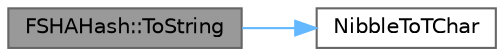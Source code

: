 digraph "FSHAHash::ToString"
{
 // INTERACTIVE_SVG=YES
 // LATEX_PDF_SIZE
  bgcolor="transparent";
  edge [fontname=Helvetica,fontsize=10,labelfontname=Helvetica,labelfontsize=10];
  node [fontname=Helvetica,fontsize=10,shape=box,height=0.2,width=0.4];
  rankdir="LR";
  Node1 [id="Node000001",label="FSHAHash::ToString",height=0.2,width=0.4,color="gray40", fillcolor="grey60", style="filled", fontcolor="black",tooltip=" "];
  Node1 -> Node2 [id="edge1_Node000001_Node000002",color="steelblue1",style="solid",tooltip=" "];
  Node2 [id="Node000002",label="NibbleToTChar",height=0.2,width=0.4,color="grey40", fillcolor="white", style="filled",URL="$d5/dba/UnrealString_8h.html#ab96502dc68e25a7c85caea1fba085fa4",tooltip="Returns uppercase Char value of Nibble."];
}
